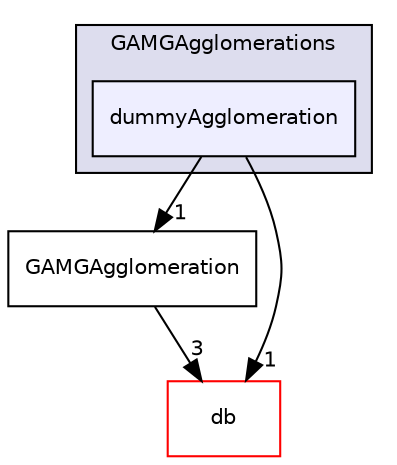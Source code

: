 digraph "src/OpenFOAM/matrices/lduMatrix/solvers/GAMG/GAMGAgglomerations/dummyAgglomeration" {
  bgcolor=transparent;
  compound=true
  node [ fontsize="10", fontname="Helvetica"];
  edge [ labelfontsize="10", labelfontname="Helvetica"];
  subgraph clusterdir_a924fc5b9b02d4bfaf9b6fb6bcc671ab {
    graph [ bgcolor="#ddddee", pencolor="black", label="GAMGAgglomerations" fontname="Helvetica", fontsize="10", URL="dir_a924fc5b9b02d4bfaf9b6fb6bcc671ab.html"]
  dir_b00d3d3a2d0bc95de7a9a4e141c8985f [shape=box, label="dummyAgglomeration", style="filled", fillcolor="#eeeeff", pencolor="black", URL="dir_b00d3d3a2d0bc95de7a9a4e141c8985f.html"];
  }
  dir_b5599fb2c4dec7f26687217d7b2b7eda [shape=box label="GAMGAgglomeration" URL="dir_b5599fb2c4dec7f26687217d7b2b7eda.html"];
  dir_63c634f7a7cfd679ac26c67fb30fc32f [shape=box label="db" color="red" URL="dir_63c634f7a7cfd679ac26c67fb30fc32f.html"];
  dir_b00d3d3a2d0bc95de7a9a4e141c8985f->dir_b5599fb2c4dec7f26687217d7b2b7eda [headlabel="1", labeldistance=1.5 headhref="dir_002235_002236.html"];
  dir_b00d3d3a2d0bc95de7a9a4e141c8985f->dir_63c634f7a7cfd679ac26c67fb30fc32f [headlabel="1", labeldistance=1.5 headhref="dir_002235_002006.html"];
  dir_b5599fb2c4dec7f26687217d7b2b7eda->dir_63c634f7a7cfd679ac26c67fb30fc32f [headlabel="3", labeldistance=1.5 headhref="dir_002236_002006.html"];
}

